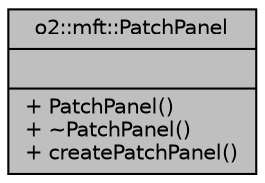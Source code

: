 digraph "o2::mft::PatchPanel"
{
 // INTERACTIVE_SVG=YES
  bgcolor="transparent";
  edge [fontname="Helvetica",fontsize="10",labelfontname="Helvetica",labelfontsize="10"];
  node [fontname="Helvetica",fontsize="10",shape=record];
  Node1 [label="{o2::mft::PatchPanel\n||+ PatchPanel()\l+ ~PatchPanel()\l+ createPatchPanel()\l}",height=0.2,width=0.4,color="black", fillcolor="grey75", style="filled", fontcolor="black"];
}
